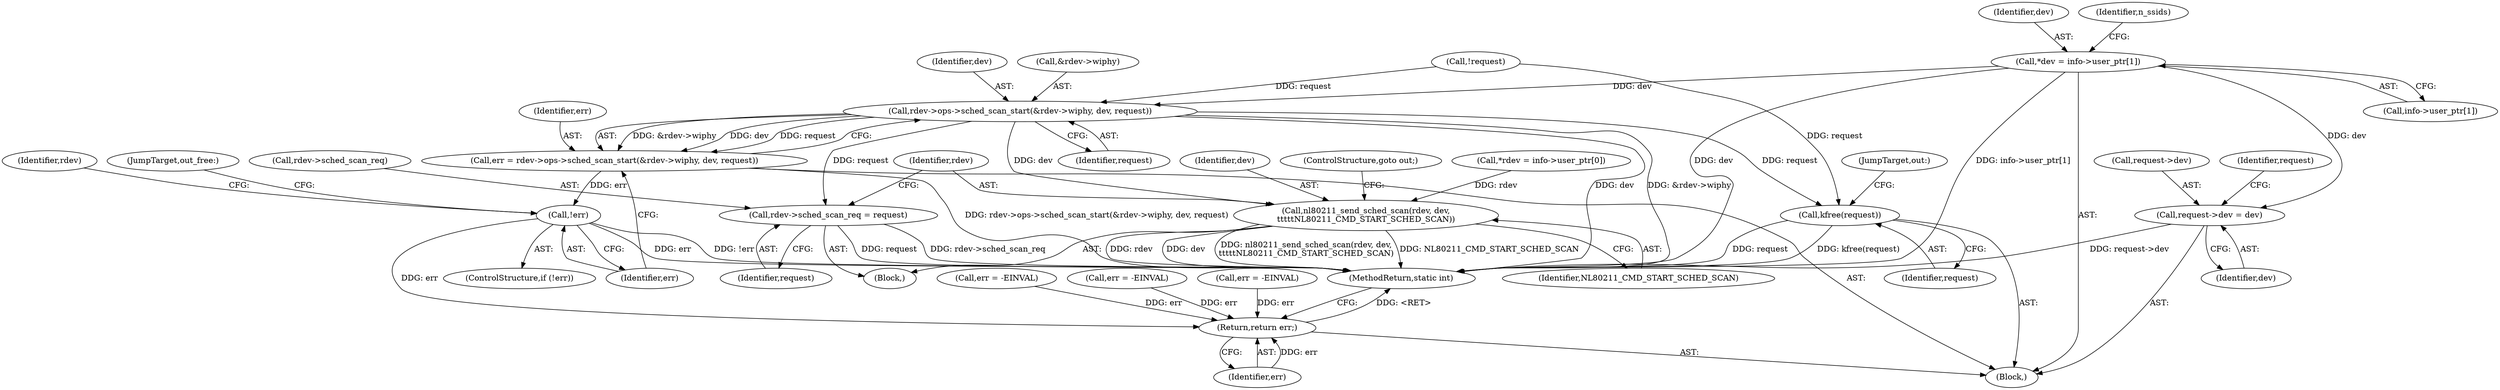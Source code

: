 digraph "0_linux_208c72f4fe44fe09577e7975ba0e7fa0278f3d03@array" {
"1000117" [label="(Call,*dev = info->user_ptr[1])"];
"1000585" [label="(Call,request->dev = dev)"];
"1000605" [label="(Call,rdev->ops->sched_scan_start(&rdev->wiphy, dev, request))"];
"1000603" [label="(Call,err = rdev->ops->sched_scan_start(&rdev->wiphy, dev, request))"];
"1000613" [label="(Call,!err)"];
"1000630" [label="(Return,return err;)"];
"1000616" [label="(Call,rdev->sched_scan_req = request)"];
"1000621" [label="(Call,nl80211_send_sched_scan(rdev, dev,\n\t\t\t\t\tNL80211_CMD_START_SCHED_SCAN))"];
"1000627" [label="(Call,kfree(request))"];
"1000624" [label="(Identifier,NL80211_CMD_START_SCHED_SCAN)"];
"1000618" [label="(Identifier,rdev)"];
"1000117" [label="(Call,*dev = info->user_ptr[1])"];
"1000119" [label="(Call,info->user_ptr[1])"];
"1000613" [label="(Call,!err)"];
"1000621" [label="(Call,nl80211_send_sched_scan(rdev, dev,\n\t\t\t\t\tNL80211_CMD_START_SCHED_SCAN))"];
"1000118" [label="(Identifier,dev)"];
"1000325" [label="(Call,!request)"];
"1000622" [label="(Identifier,rdev)"];
"1000614" [label="(Identifier,err)"];
"1000627" [label="(Call,kfree(request))"];
"1000630" [label="(Return,return err;)"];
"1000628" [label="(Identifier,request)"];
"1000106" [label="(Block,)"];
"1000632" [label="(MethodReturn,static int)"];
"1000606" [label="(Call,&rdev->wiphy)"];
"1000626" [label="(JumpTarget,out_free:)"];
"1000401" [label="(Call,err = -EINVAL)"];
"1000629" [label="(JumpTarget,out:)"];
"1000589" [label="(Identifier,dev)"];
"1000492" [label="(Call,err = -EINVAL)"];
"1000620" [label="(Identifier,request)"];
"1000605" [label="(Call,rdev->ops->sched_scan_start(&rdev->wiphy, dev, request))"];
"1000604" [label="(Identifier,err)"];
"1000617" [label="(Call,rdev->sched_scan_req)"];
"1000524" [label="(Call,err = -EINVAL)"];
"1000585" [label="(Call,request->dev = dev)"];
"1000586" [label="(Call,request->dev)"];
"1000610" [label="(Identifier,dev)"];
"1000592" [label="(Identifier,request)"];
"1000623" [label="(Identifier,dev)"];
"1000611" [label="(Identifier,request)"];
"1000130" [label="(Identifier,n_ssids)"];
"1000612" [label="(ControlStructure,if (!err))"];
"1000616" [label="(Call,rdev->sched_scan_req = request)"];
"1000615" [label="(Block,)"];
"1000603" [label="(Call,err = rdev->ops->sched_scan_start(&rdev->wiphy, dev, request))"];
"1000631" [label="(Identifier,err)"];
"1000625" [label="(ControlStructure,goto out;)"];
"1000109" [label="(Call,*rdev = info->user_ptr[0])"];
"1000117" -> "1000106"  [label="AST: "];
"1000117" -> "1000119"  [label="CFG: "];
"1000118" -> "1000117"  [label="AST: "];
"1000119" -> "1000117"  [label="AST: "];
"1000130" -> "1000117"  [label="CFG: "];
"1000117" -> "1000632"  [label="DDG: dev"];
"1000117" -> "1000632"  [label="DDG: info->user_ptr[1]"];
"1000117" -> "1000585"  [label="DDG: dev"];
"1000117" -> "1000605"  [label="DDG: dev"];
"1000585" -> "1000106"  [label="AST: "];
"1000585" -> "1000589"  [label="CFG: "];
"1000586" -> "1000585"  [label="AST: "];
"1000589" -> "1000585"  [label="AST: "];
"1000592" -> "1000585"  [label="CFG: "];
"1000585" -> "1000632"  [label="DDG: request->dev"];
"1000605" -> "1000603"  [label="AST: "];
"1000605" -> "1000611"  [label="CFG: "];
"1000606" -> "1000605"  [label="AST: "];
"1000610" -> "1000605"  [label="AST: "];
"1000611" -> "1000605"  [label="AST: "];
"1000603" -> "1000605"  [label="CFG: "];
"1000605" -> "1000632"  [label="DDG: dev"];
"1000605" -> "1000632"  [label="DDG: &rdev->wiphy"];
"1000605" -> "1000603"  [label="DDG: &rdev->wiphy"];
"1000605" -> "1000603"  [label="DDG: dev"];
"1000605" -> "1000603"  [label="DDG: request"];
"1000325" -> "1000605"  [label="DDG: request"];
"1000605" -> "1000616"  [label="DDG: request"];
"1000605" -> "1000621"  [label="DDG: dev"];
"1000605" -> "1000627"  [label="DDG: request"];
"1000603" -> "1000106"  [label="AST: "];
"1000604" -> "1000603"  [label="AST: "];
"1000614" -> "1000603"  [label="CFG: "];
"1000603" -> "1000632"  [label="DDG: rdev->ops->sched_scan_start(&rdev->wiphy, dev, request)"];
"1000603" -> "1000613"  [label="DDG: err"];
"1000613" -> "1000612"  [label="AST: "];
"1000613" -> "1000614"  [label="CFG: "];
"1000614" -> "1000613"  [label="AST: "];
"1000618" -> "1000613"  [label="CFG: "];
"1000626" -> "1000613"  [label="CFG: "];
"1000613" -> "1000632"  [label="DDG: err"];
"1000613" -> "1000632"  [label="DDG: !err"];
"1000613" -> "1000630"  [label="DDG: err"];
"1000630" -> "1000106"  [label="AST: "];
"1000630" -> "1000631"  [label="CFG: "];
"1000631" -> "1000630"  [label="AST: "];
"1000632" -> "1000630"  [label="CFG: "];
"1000630" -> "1000632"  [label="DDG: <RET>"];
"1000631" -> "1000630"  [label="DDG: err"];
"1000524" -> "1000630"  [label="DDG: err"];
"1000401" -> "1000630"  [label="DDG: err"];
"1000492" -> "1000630"  [label="DDG: err"];
"1000616" -> "1000615"  [label="AST: "];
"1000616" -> "1000620"  [label="CFG: "];
"1000617" -> "1000616"  [label="AST: "];
"1000620" -> "1000616"  [label="AST: "];
"1000622" -> "1000616"  [label="CFG: "];
"1000616" -> "1000632"  [label="DDG: rdev->sched_scan_req"];
"1000616" -> "1000632"  [label="DDG: request"];
"1000621" -> "1000615"  [label="AST: "];
"1000621" -> "1000624"  [label="CFG: "];
"1000622" -> "1000621"  [label="AST: "];
"1000623" -> "1000621"  [label="AST: "];
"1000624" -> "1000621"  [label="AST: "];
"1000625" -> "1000621"  [label="CFG: "];
"1000621" -> "1000632"  [label="DDG: rdev"];
"1000621" -> "1000632"  [label="DDG: dev"];
"1000621" -> "1000632"  [label="DDG: nl80211_send_sched_scan(rdev, dev,\n\t\t\t\t\tNL80211_CMD_START_SCHED_SCAN)"];
"1000621" -> "1000632"  [label="DDG: NL80211_CMD_START_SCHED_SCAN"];
"1000109" -> "1000621"  [label="DDG: rdev"];
"1000627" -> "1000106"  [label="AST: "];
"1000627" -> "1000628"  [label="CFG: "];
"1000628" -> "1000627"  [label="AST: "];
"1000629" -> "1000627"  [label="CFG: "];
"1000627" -> "1000632"  [label="DDG: kfree(request)"];
"1000627" -> "1000632"  [label="DDG: request"];
"1000325" -> "1000627"  [label="DDG: request"];
}

